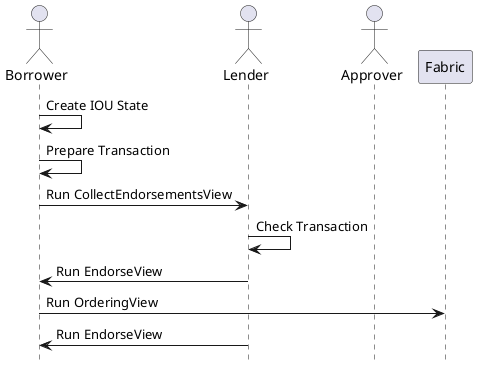 @startuml
'- force wrapping of longer text
'skinparam wrapWidth 400
!pragma teoz true
hide footbox

actor "Borrower" as Borrower
actor "Lender" as Lender
actor "Approver" as Approver
participant "Fabric" as Fabric

Borrower -> Borrower: Create IOU State
Borrower -> Borrower: Prepare Transaction
Borrower -> Lender: Run CollectEndorsementsView
Lender -> Lender: Check Transaction
Lender -> Borrower: Run EndorseView
Borrower -> Fabric: Run OrderingView
Lender -> Borrower: Run EndorseView

@enduml